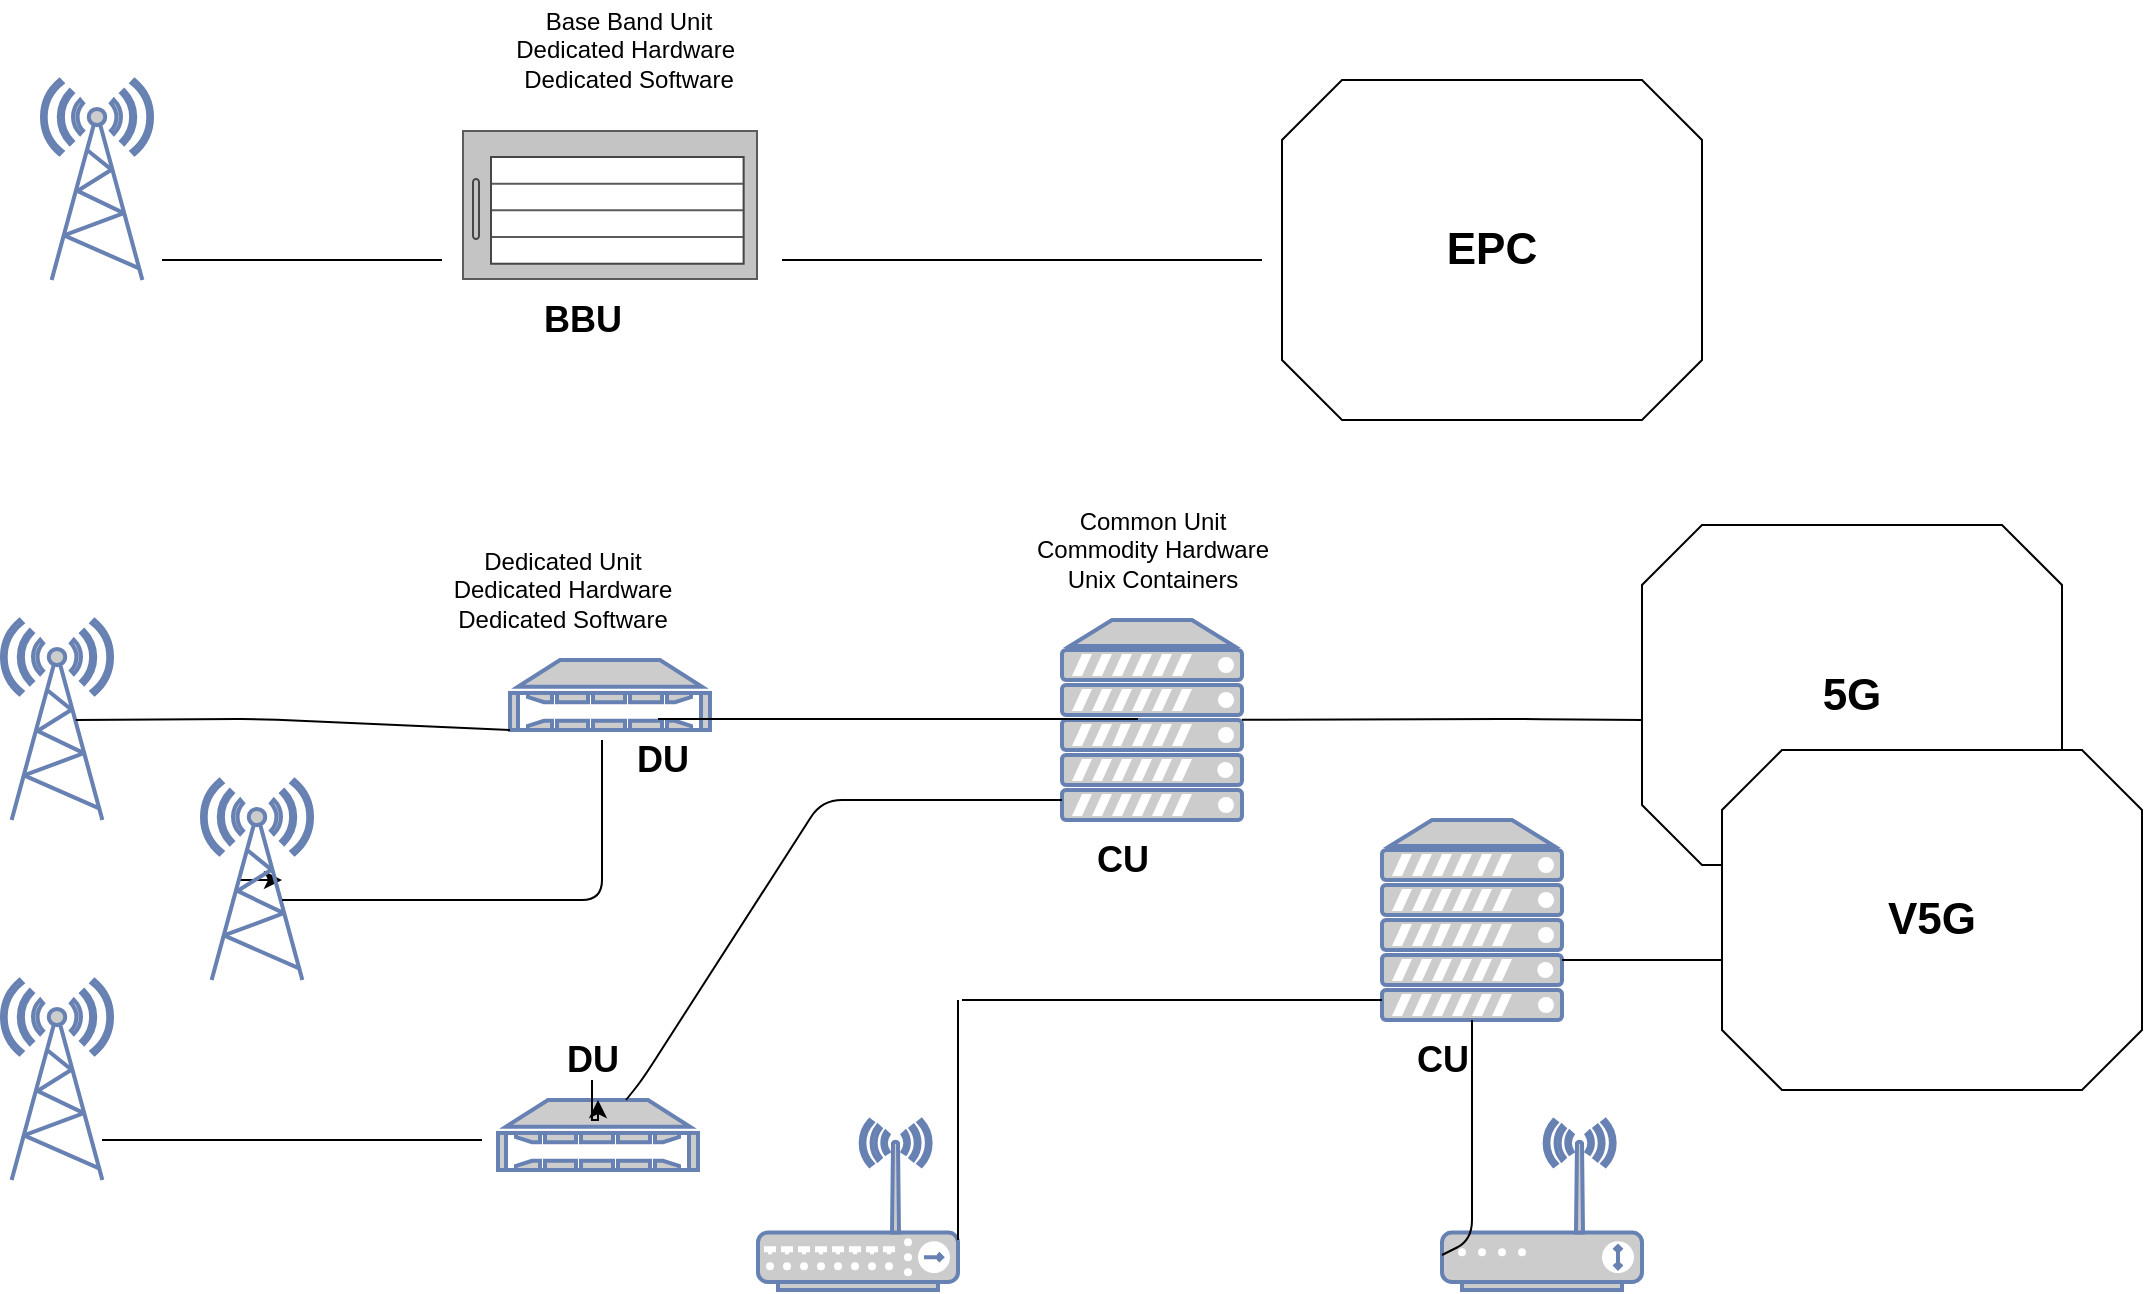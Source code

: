<mxfile version="13.5.5" type="github">
  <diagram id="prtHgNgQTEPvFCAcTncT" name="Page-1">
    <mxGraphModel dx="1931" dy="997" grid="1" gridSize="10" guides="1" tooltips="1" connect="1" arrows="1" fold="1" page="1" pageScale="1" pageWidth="1169" pageHeight="827" math="0" shadow="0">
      <root>
        <mxCell id="0" />
        <mxCell id="1" parent="0" />
        <mxCell id="c6pjGv1JPRoX3gk8Zm1K-1" value="" style="fontColor=#0066CC;verticalAlign=top;verticalLabelPosition=bottom;labelPosition=center;align=center;html=1;outlineConnect=0;fillColor=#CCCCCC;strokeColor=#6881B3;gradientColor=none;gradientDirection=north;strokeWidth=2;shape=mxgraph.networks.radio_tower;" vertex="1" parent="1">
          <mxGeometry x="100" y="110" width="55" height="100" as="geometry" />
        </mxCell>
        <mxCell id="c6pjGv1JPRoX3gk8Zm1K-3" value="" style="endArrow=none;html=1;" edge="1" parent="1">
          <mxGeometry width="50" height="50" relative="1" as="geometry">
            <mxPoint x="160" y="200" as="sourcePoint" />
            <mxPoint x="300" y="200" as="targetPoint" />
            <Array as="points">
              <mxPoint x="230" y="200" />
            </Array>
          </mxGeometry>
        </mxCell>
        <mxCell id="c6pjGv1JPRoX3gk8Zm1K-4" value="" style="shape=mxgraph.rack.cisco.cisco_catalyst_6504-e_switch;html=1;labelPosition=right;align=left;spacingLeft=15;dashed=0;shadow=0;fillColor=#ffffff;" vertex="1" parent="1">
          <mxGeometry x="310" y="135" width="148" height="75" as="geometry" />
        </mxCell>
        <mxCell id="c6pjGv1JPRoX3gk8Zm1K-5" value="Base Band Unit&lt;br&gt;Dedicated Hardware&amp;nbsp;&lt;br&gt;Dedicated Software" style="text;html=1;align=center;verticalAlign=middle;resizable=0;points=[];autosize=1;" vertex="1" parent="1">
          <mxGeometry x="328" y="70" width="130" height="50" as="geometry" />
        </mxCell>
        <mxCell id="c6pjGv1JPRoX3gk8Zm1K-6" value="&lt;b&gt;&lt;font style=&quot;font-size: 22px&quot;&gt;EPC&lt;/font&gt;&lt;/b&gt;" style="whiteSpace=wrap;html=1;shape=mxgraph.basic.octagon2;align=center;verticalAlign=middle;dx=15;" vertex="1" parent="1">
          <mxGeometry x="720" y="110" width="210" height="170" as="geometry" />
        </mxCell>
        <mxCell id="c6pjGv1JPRoX3gk8Zm1K-7" value="" style="endArrow=none;html=1;" edge="1" parent="1">
          <mxGeometry width="50" height="50" relative="1" as="geometry">
            <mxPoint x="470" y="200" as="sourcePoint" />
            <mxPoint x="710" y="200" as="targetPoint" />
            <Array as="points">
              <mxPoint x="590" y="200" />
            </Array>
          </mxGeometry>
        </mxCell>
        <mxCell id="c6pjGv1JPRoX3gk8Zm1K-8" value="" style="fontColor=#0066CC;verticalAlign=top;verticalLabelPosition=bottom;labelPosition=center;align=center;html=1;outlineConnect=0;fillColor=#CCCCCC;strokeColor=#6881B3;gradientColor=none;gradientDirection=north;strokeWidth=2;shape=mxgraph.networks.radio_tower;" vertex="1" parent="1">
          <mxGeometry x="80" y="380" width="55" height="100" as="geometry" />
        </mxCell>
        <mxCell id="c6pjGv1JPRoX3gk8Zm1K-11" style="edgeStyle=orthogonalEdgeStyle;rounded=0;orthogonalLoop=1;jettySize=auto;html=1;exitX=0.33;exitY=0.5;exitDx=0;exitDy=0;exitPerimeter=0;" edge="1" parent="1" source="c6pjGv1JPRoX3gk8Zm1K-9">
          <mxGeometry relative="1" as="geometry">
            <mxPoint x="220" y="510" as="targetPoint" />
          </mxGeometry>
        </mxCell>
        <mxCell id="c6pjGv1JPRoX3gk8Zm1K-9" value="" style="fontColor=#0066CC;verticalAlign=top;verticalLabelPosition=bottom;labelPosition=center;align=center;html=1;outlineConnect=0;fillColor=#CCCCCC;strokeColor=#6881B3;gradientColor=none;gradientDirection=north;strokeWidth=2;shape=mxgraph.networks.radio_tower;" vertex="1" parent="1">
          <mxGeometry x="180" y="460" width="55" height="100" as="geometry" />
        </mxCell>
        <mxCell id="c6pjGv1JPRoX3gk8Zm1K-10" value="" style="fontColor=#0066CC;verticalAlign=top;verticalLabelPosition=bottom;labelPosition=center;align=center;html=1;outlineConnect=0;fillColor=#CCCCCC;strokeColor=#6881B3;gradientColor=none;gradientDirection=north;strokeWidth=2;shape=mxgraph.networks.radio_tower;" vertex="1" parent="1">
          <mxGeometry x="80" y="560" width="55" height="100" as="geometry" />
        </mxCell>
        <mxCell id="c6pjGv1JPRoX3gk8Zm1K-12" value="" style="fontColor=#0066CC;verticalAlign=top;verticalLabelPosition=bottom;labelPosition=center;align=center;html=1;outlineConnect=0;fillColor=#CCCCCC;strokeColor=#6881B3;gradientColor=none;gradientDirection=north;strokeWidth=2;shape=mxgraph.networks.wireless_hub;" vertex="1" parent="1">
          <mxGeometry x="458" y="630" width="100" height="85" as="geometry" />
        </mxCell>
        <mxCell id="c6pjGv1JPRoX3gk8Zm1K-13" value="" style="fontColor=#0066CC;verticalAlign=top;verticalLabelPosition=bottom;labelPosition=center;align=center;html=1;outlineConnect=0;fillColor=#CCCCCC;strokeColor=#6881B3;gradientColor=none;gradientDirection=north;strokeWidth=2;shape=mxgraph.networks.wireless_modem;" vertex="1" parent="1">
          <mxGeometry x="800" y="630" width="100" height="85" as="geometry" />
        </mxCell>
        <mxCell id="c6pjGv1JPRoX3gk8Zm1K-14" value="" style="fontColor=#0066CC;verticalAlign=top;verticalLabelPosition=bottom;labelPosition=center;align=center;html=1;outlineConnect=0;fillColor=#CCCCCC;strokeColor=#6881B3;gradientColor=none;gradientDirection=north;strokeWidth=2;shape=mxgraph.networks.nas_filer;" vertex="1" parent="1">
          <mxGeometry x="334" y="400" width="100" height="35" as="geometry" />
        </mxCell>
        <mxCell id="c6pjGv1JPRoX3gk8Zm1K-15" value="" style="fontColor=#0066CC;verticalAlign=top;verticalLabelPosition=bottom;labelPosition=center;align=center;html=1;outlineConnect=0;fillColor=#CCCCCC;strokeColor=#6881B3;gradientColor=none;gradientDirection=north;strokeWidth=2;shape=mxgraph.networks.server;" vertex="1" parent="1">
          <mxGeometry x="610" y="380" width="90" height="100" as="geometry" />
        </mxCell>
        <mxCell id="c6pjGv1JPRoX3gk8Zm1K-16" value="" style="fontColor=#0066CC;verticalAlign=top;verticalLabelPosition=bottom;labelPosition=center;align=center;html=1;outlineConnect=0;fillColor=#CCCCCC;strokeColor=#6881B3;gradientColor=none;gradientDirection=north;strokeWidth=2;shape=mxgraph.networks.nas_filer;" vertex="1" parent="1">
          <mxGeometry x="328" y="620" width="100" height="35" as="geometry" />
        </mxCell>
        <mxCell id="c6pjGv1JPRoX3gk8Zm1K-17" value="" style="endArrow=none;html=1;exitX=0.67;exitY=0.5;exitDx=0;exitDy=0;exitPerimeter=0;entryX=0;entryY=1;entryDx=0;entryDy=0;entryPerimeter=0;" edge="1" parent="1" source="c6pjGv1JPRoX3gk8Zm1K-8" target="c6pjGv1JPRoX3gk8Zm1K-14">
          <mxGeometry width="50" height="50" relative="1" as="geometry">
            <mxPoint x="137.5" y="429.5" as="sourcePoint" />
            <mxPoint x="277.5" y="429.5" as="targetPoint" />
            <Array as="points">
              <mxPoint x="207.5" y="429.5" />
            </Array>
          </mxGeometry>
        </mxCell>
        <mxCell id="c6pjGv1JPRoX3gk8Zm1K-18" value="" style="endArrow=none;html=1;" edge="1" parent="1">
          <mxGeometry width="50" height="50" relative="1" as="geometry">
            <mxPoint x="220" y="520" as="sourcePoint" />
            <mxPoint x="360" y="520" as="targetPoint" />
            <Array as="points">
              <mxPoint x="290" y="520" />
            </Array>
          </mxGeometry>
        </mxCell>
        <mxCell id="c6pjGv1JPRoX3gk8Zm1K-19" value="" style="endArrow=none;html=1;" edge="1" parent="1">
          <mxGeometry width="50" height="50" relative="1" as="geometry">
            <mxPoint x="260" y="520" as="sourcePoint" />
            <mxPoint x="380" y="440" as="targetPoint" />
            <Array as="points">
              <mxPoint x="380" y="520" />
            </Array>
          </mxGeometry>
        </mxCell>
        <mxCell id="c6pjGv1JPRoX3gk8Zm1K-20" value="" style="endArrow=none;html=1;" edge="1" parent="1">
          <mxGeometry width="50" height="50" relative="1" as="geometry">
            <mxPoint x="130" y="640" as="sourcePoint" />
            <mxPoint x="320" y="640" as="targetPoint" />
            <Array as="points">
              <mxPoint x="200" y="640" />
            </Array>
          </mxGeometry>
        </mxCell>
        <mxCell id="c6pjGv1JPRoX3gk8Zm1K-21" value="Dedicated Unit&lt;br&gt;Dedicated Hardware&lt;br&gt;Dedicated Software&lt;br&gt;" style="text;html=1;align=center;verticalAlign=middle;resizable=0;points=[];autosize=1;" vertex="1" parent="1">
          <mxGeometry x="300" y="340" width="120" height="50" as="geometry" />
        </mxCell>
        <mxCell id="c6pjGv1JPRoX3gk8Zm1K-22" value="&lt;b&gt;&lt;font style=&quot;font-size: 18px&quot;&gt;DU&lt;/font&gt;&lt;/b&gt;" style="text;html=1;align=center;verticalAlign=middle;resizable=0;points=[];autosize=1;" vertex="1" parent="1">
          <mxGeometry x="390" y="440" width="40" height="20" as="geometry" />
        </mxCell>
        <mxCell id="c6pjGv1JPRoX3gk8Zm1K-38" value="" style="edgeStyle=orthogonalEdgeStyle;rounded=0;orthogonalLoop=1;jettySize=auto;html=1;" edge="1" parent="1" source="c6pjGv1JPRoX3gk8Zm1K-23" target="c6pjGv1JPRoX3gk8Zm1K-16">
          <mxGeometry relative="1" as="geometry" />
        </mxCell>
        <mxCell id="c6pjGv1JPRoX3gk8Zm1K-23" value="&lt;b&gt;&lt;font style=&quot;font-size: 18px&quot;&gt;DU&lt;/font&gt;&lt;/b&gt;" style="text;html=1;align=center;verticalAlign=middle;resizable=0;points=[];autosize=1;" vertex="1" parent="1">
          <mxGeometry x="355" y="590" width="40" height="20" as="geometry" />
        </mxCell>
        <mxCell id="c6pjGv1JPRoX3gk8Zm1K-24" value="Common Unit&lt;br&gt;Commodity Hardware&lt;br&gt;Unix Containers" style="text;html=1;align=center;verticalAlign=middle;resizable=0;points=[];autosize=1;" vertex="1" parent="1">
          <mxGeometry x="590" y="320" width="130" height="50" as="geometry" />
        </mxCell>
        <mxCell id="c6pjGv1JPRoX3gk8Zm1K-25" value="&lt;b&gt;&lt;font style=&quot;font-size: 18px&quot;&gt;CU&lt;/font&gt;&lt;/b&gt;" style="text;html=1;align=center;verticalAlign=middle;resizable=0;points=[];autosize=1;" vertex="1" parent="1">
          <mxGeometry x="620" y="490" width="40" height="20" as="geometry" />
        </mxCell>
        <mxCell id="c6pjGv1JPRoX3gk8Zm1K-26" value="" style="fontColor=#0066CC;verticalAlign=top;verticalLabelPosition=bottom;labelPosition=center;align=center;html=1;outlineConnect=0;fillColor=#CCCCCC;strokeColor=#6881B3;gradientColor=none;gradientDirection=north;strokeWidth=2;shape=mxgraph.networks.server;" vertex="1" parent="1">
          <mxGeometry x="770" y="480" width="90" height="100" as="geometry" />
        </mxCell>
        <mxCell id="c6pjGv1JPRoX3gk8Zm1K-27" value="&lt;b&gt;&lt;font style=&quot;font-size: 18px&quot;&gt;CU&lt;/font&gt;&lt;/b&gt;" style="text;html=1;align=center;verticalAlign=middle;resizable=0;points=[];autosize=1;" vertex="1" parent="1">
          <mxGeometry x="780" y="590" width="40" height="20" as="geometry" />
        </mxCell>
        <mxCell id="c6pjGv1JPRoX3gk8Zm1K-28" value="" style="endArrow=none;html=1;" edge="1" parent="1">
          <mxGeometry width="50" height="50" relative="1" as="geometry">
            <mxPoint x="408" y="429.5" as="sourcePoint" />
            <mxPoint x="648" y="429.5" as="targetPoint" />
            <Array as="points">
              <mxPoint x="528" y="429.5" />
            </Array>
          </mxGeometry>
        </mxCell>
        <mxCell id="c6pjGv1JPRoX3gk8Zm1K-29" value="" style="endArrow=none;html=1;" edge="1" parent="1" source="c6pjGv1JPRoX3gk8Zm1K-16">
          <mxGeometry width="50" height="50" relative="1" as="geometry">
            <mxPoint x="370" y="470" as="sourcePoint" />
            <mxPoint x="610" y="470" as="targetPoint" />
            <Array as="points">
              <mxPoint x="400" y="610" />
              <mxPoint x="490" y="470" />
            </Array>
          </mxGeometry>
        </mxCell>
        <mxCell id="c6pjGv1JPRoX3gk8Zm1K-30" value="" style="endArrow=none;html=1;" edge="1" parent="1">
          <mxGeometry width="50" height="50" relative="1" as="geometry">
            <mxPoint x="560" y="570" as="sourcePoint" />
            <mxPoint x="770" y="570" as="targetPoint" />
            <Array as="points">
              <mxPoint x="650" y="570" />
            </Array>
          </mxGeometry>
        </mxCell>
        <mxCell id="c6pjGv1JPRoX3gk8Zm1K-31" value="" style="endArrow=none;html=1;" edge="1" parent="1" source="c6pjGv1JPRoX3gk8Zm1K-26" target="c6pjGv1JPRoX3gk8Zm1K-13">
          <mxGeometry width="50" height="50" relative="1" as="geometry">
            <mxPoint x="610" y="672" as="sourcePoint" />
            <mxPoint x="850" y="672" as="targetPoint" />
            <Array as="points">
              <mxPoint x="815" y="690" />
            </Array>
          </mxGeometry>
        </mxCell>
        <mxCell id="c6pjGv1JPRoX3gk8Zm1K-32" value="" style="endArrow=none;html=1;" edge="1" parent="1" source="c6pjGv1JPRoX3gk8Zm1K-12">
          <mxGeometry width="50" height="50" relative="1" as="geometry">
            <mxPoint x="318" y="570" as="sourcePoint" />
            <mxPoint x="558" y="570" as="targetPoint" />
            <Array as="points">
              <mxPoint x="558" y="690" />
              <mxPoint x="558" y="673" />
              <mxPoint x="558" y="630" />
            </Array>
          </mxGeometry>
        </mxCell>
        <mxCell id="c6pjGv1JPRoX3gk8Zm1K-33" value="&lt;b&gt;&lt;font style=&quot;font-size: 22px&quot;&gt;5G&lt;/font&gt;&lt;/b&gt;" style="whiteSpace=wrap;html=1;shape=mxgraph.basic.octagon2;align=center;verticalAlign=middle;dx=15;" vertex="1" parent="1">
          <mxGeometry x="900" y="332.5" width="210" height="170" as="geometry" />
        </mxCell>
        <mxCell id="c6pjGv1JPRoX3gk8Zm1K-34" value="&lt;b&gt;&lt;font style=&quot;font-size: 22px&quot;&gt;V5G&lt;/font&gt;&lt;/b&gt;" style="whiteSpace=wrap;html=1;shape=mxgraph.basic.octagon2;align=center;verticalAlign=middle;dx=15;" vertex="1" parent="1">
          <mxGeometry x="940" y="445" width="210" height="170" as="geometry" />
        </mxCell>
        <mxCell id="c6pjGv1JPRoX3gk8Zm1K-35" value="" style="endArrow=none;html=1;" edge="1" parent="1" source="c6pjGv1JPRoX3gk8Zm1K-15">
          <mxGeometry width="50" height="50" relative="1" as="geometry">
            <mxPoint x="720" y="429.5" as="sourcePoint" />
            <mxPoint x="900" y="430" as="targetPoint" />
            <Array as="points">
              <mxPoint x="840" y="429.5" />
            </Array>
          </mxGeometry>
        </mxCell>
        <mxCell id="c6pjGv1JPRoX3gk8Zm1K-36" value="" style="endArrow=none;html=1;" edge="1" parent="1">
          <mxGeometry width="50" height="50" relative="1" as="geometry">
            <mxPoint x="860" y="550" as="sourcePoint" />
            <mxPoint x="940" y="550" as="targetPoint" />
            <Array as="points" />
          </mxGeometry>
        </mxCell>
        <mxCell id="c6pjGv1JPRoX3gk8Zm1K-37" value="&lt;b&gt;&lt;font style=&quot;font-size: 18px&quot;&gt;BBU&lt;/font&gt;&lt;/b&gt;" style="text;html=1;align=center;verticalAlign=middle;resizable=0;points=[];autosize=1;" vertex="1" parent="1">
          <mxGeometry x="345" y="220" width="50" height="20" as="geometry" />
        </mxCell>
      </root>
    </mxGraphModel>
  </diagram>
</mxfile>
